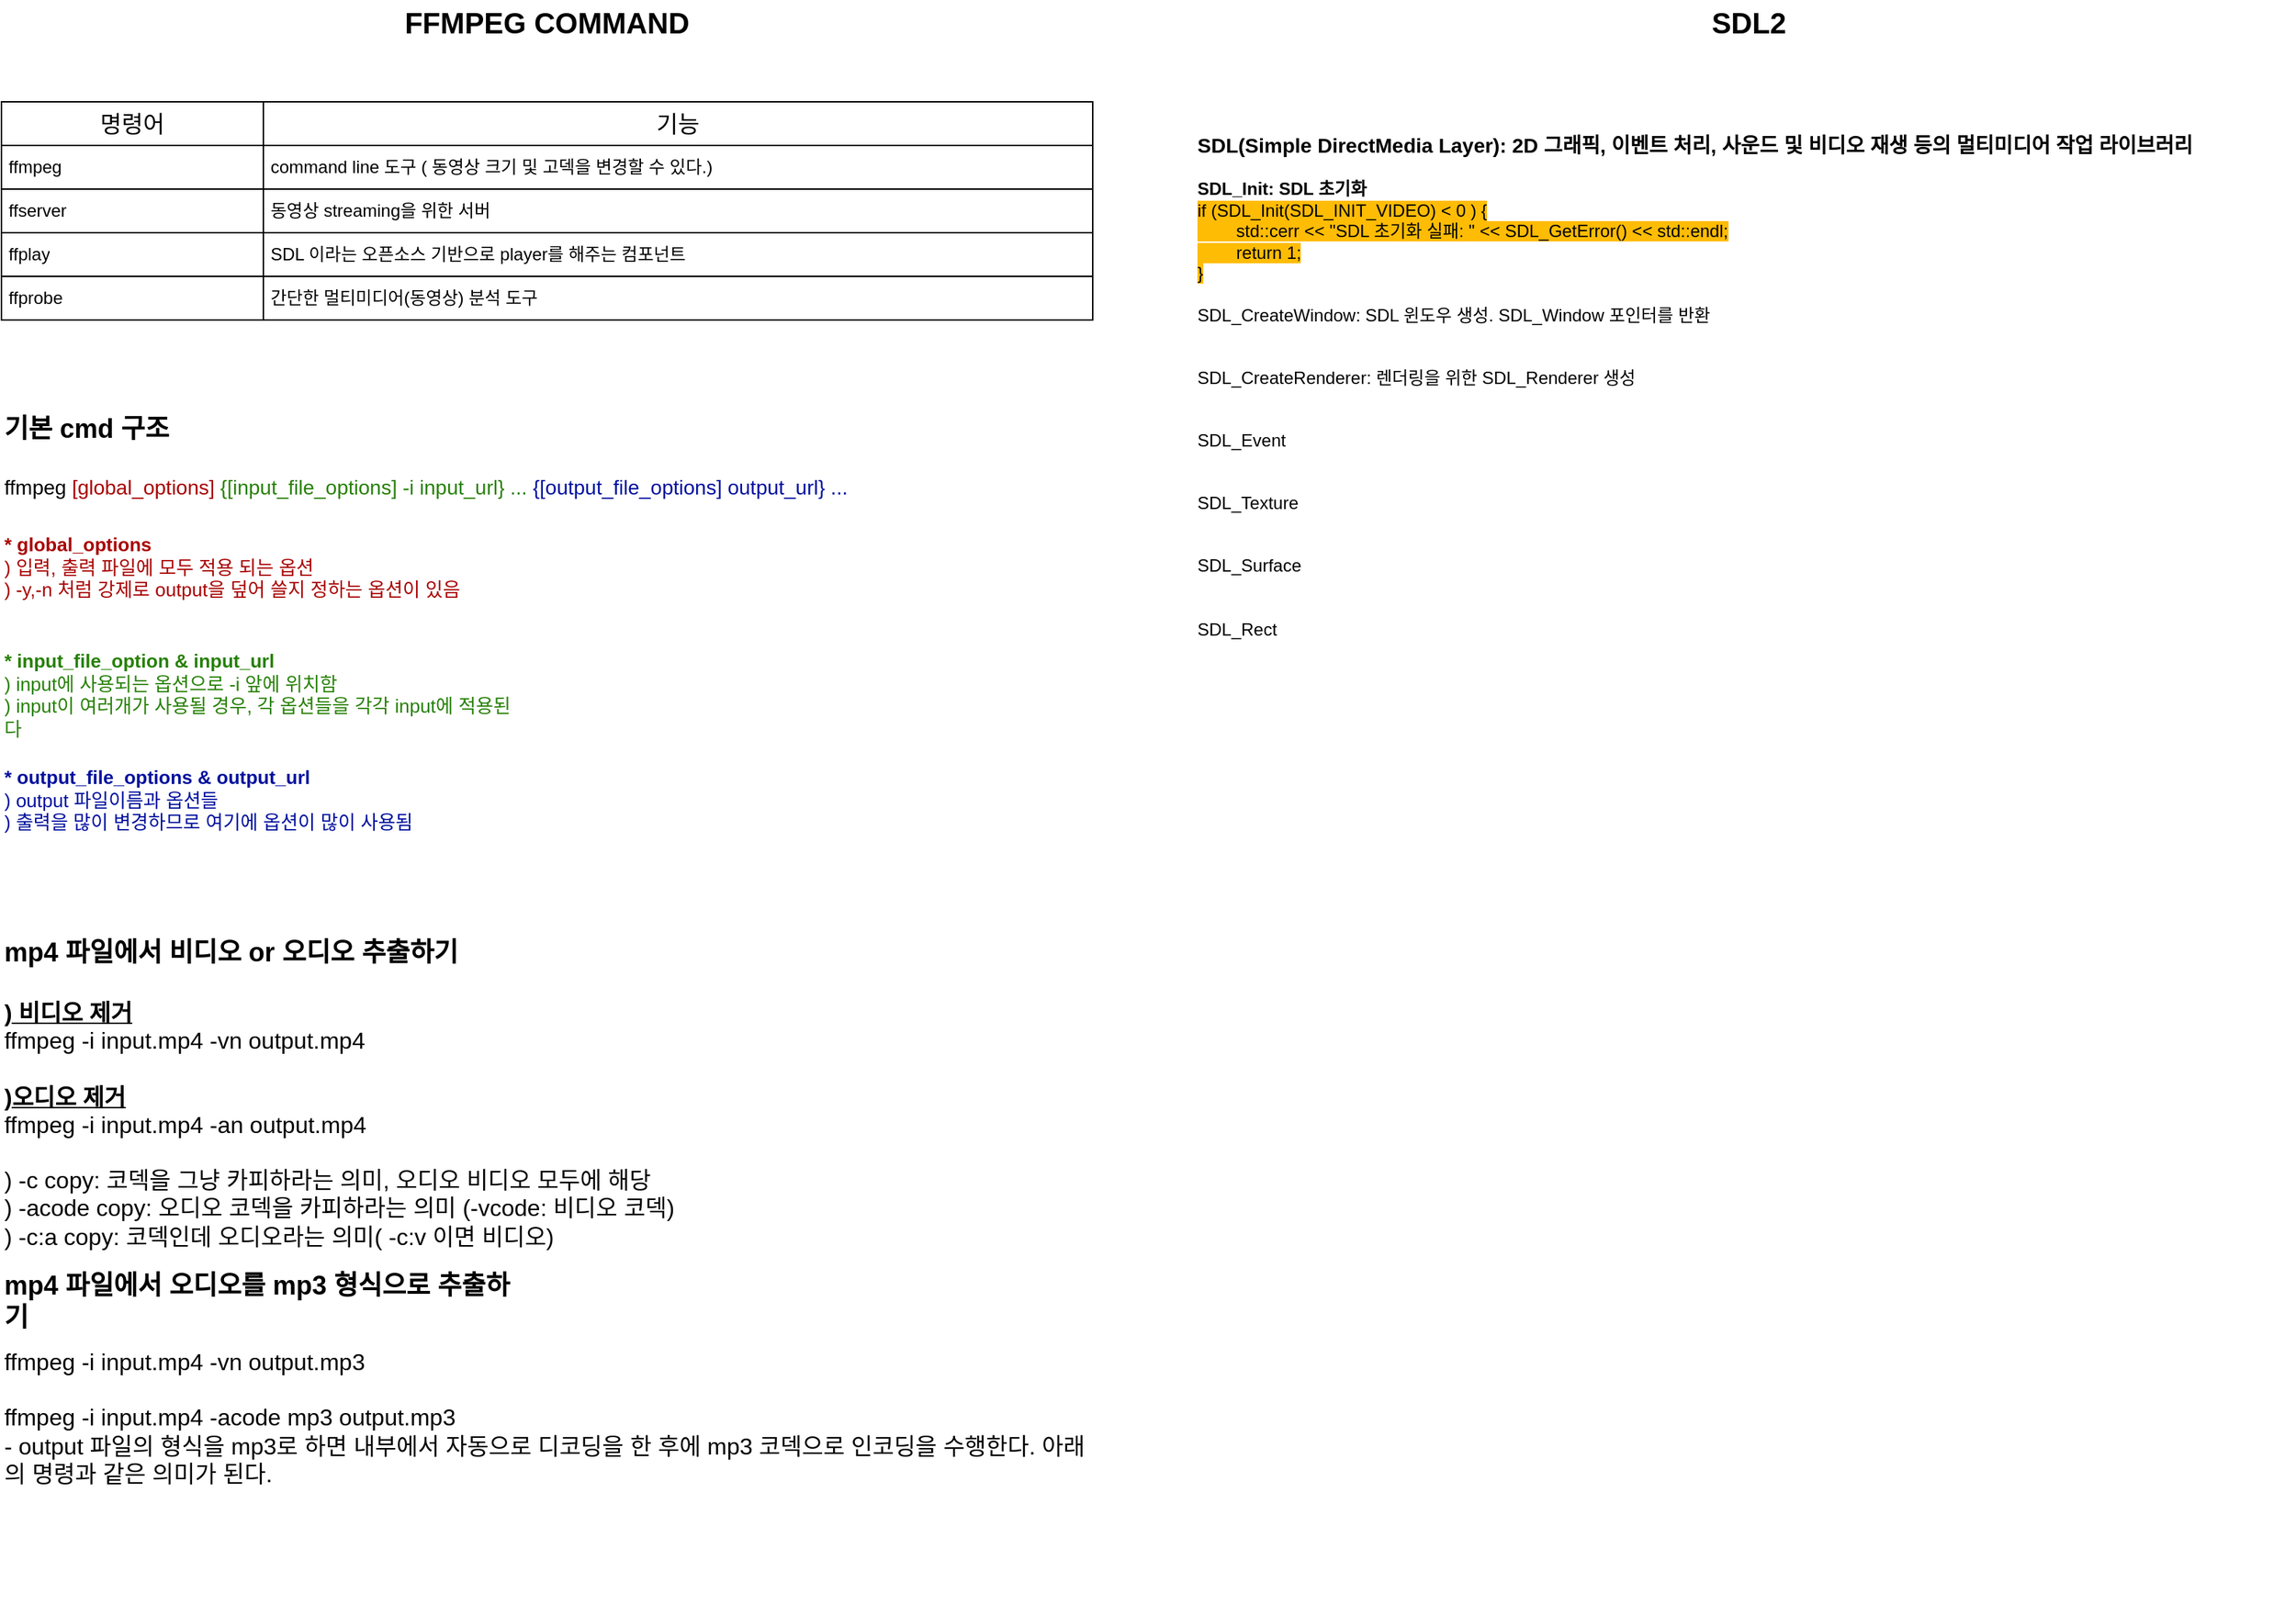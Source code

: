 <mxfile version="24.8.6">
  <diagram name="페이지-1" id="8cRWzu_WHAwFlIVNXjVE">
    <mxGraphModel dx="937" dy="610" grid="1" gridSize="10" guides="1" tooltips="1" connect="1" arrows="1" fold="1" page="1" pageScale="1" pageWidth="827" pageHeight="1169" math="0" shadow="0">
      <root>
        <mxCell id="0" />
        <mxCell id="1" parent="0" />
        <mxCell id="ptMnUIj4V_PZviKKgXDt-1" value="FFMPEG COMMAND" style="text;html=1;align=center;verticalAlign=middle;whiteSpace=wrap;rounded=0;fontSize=20;fontStyle=1" parent="1" vertex="1">
          <mxGeometry x="40" y="50" width="750" height="30" as="geometry" />
        </mxCell>
        <mxCell id="ptMnUIj4V_PZviKKgXDt-3" value="" style="shape=table;startSize=0;container=1;collapsible=0;childLayout=tableLayout;fontSize=16;perimeterSpacing=1;" parent="1" vertex="1">
          <mxGeometry x="40" y="120" width="750" height="150" as="geometry" />
        </mxCell>
        <mxCell id="ptMnUIj4V_PZviKKgXDt-4" value="" style="shape=tableRow;horizontal=0;startSize=0;swimlaneHead=0;swimlaneBody=0;strokeColor=inherit;top=0;left=0;bottom=0;right=0;collapsible=0;dropTarget=0;fillColor=none;points=[[0,0.5],[1,0.5]];portConstraint=eastwest;fontSize=16;" parent="ptMnUIj4V_PZviKKgXDt-3" vertex="1">
          <mxGeometry width="750" height="30" as="geometry" />
        </mxCell>
        <mxCell id="ptMnUIj4V_PZviKKgXDt-5" value="명령어" style="shape=partialRectangle;html=1;whiteSpace=wrap;connectable=0;strokeColor=inherit;overflow=hidden;fillColor=none;top=0;left=0;bottom=0;right=0;pointerEvents=1;fontSize=16;" parent="ptMnUIj4V_PZviKKgXDt-4" vertex="1">
          <mxGeometry width="180" height="30" as="geometry">
            <mxRectangle width="180" height="30" as="alternateBounds" />
          </mxGeometry>
        </mxCell>
        <mxCell id="ptMnUIj4V_PZviKKgXDt-6" value="기능" style="shape=partialRectangle;html=1;whiteSpace=wrap;connectable=0;strokeColor=inherit;overflow=hidden;fillColor=none;top=0;left=0;bottom=0;right=0;pointerEvents=1;fontSize=16;" parent="ptMnUIj4V_PZviKKgXDt-4" vertex="1">
          <mxGeometry x="180" width="570" height="30" as="geometry">
            <mxRectangle width="570" height="30" as="alternateBounds" />
          </mxGeometry>
        </mxCell>
        <mxCell id="ptMnUIj4V_PZviKKgXDt-8" value="" style="shape=tableRow;horizontal=0;startSize=0;swimlaneHead=0;swimlaneBody=0;strokeColor=inherit;top=0;left=0;bottom=0;right=0;collapsible=0;dropTarget=0;fillColor=none;points=[[0,0.5],[1,0.5]];portConstraint=eastwest;fontSize=16;" parent="ptMnUIj4V_PZviKKgXDt-3" vertex="1">
          <mxGeometry y="30" width="750" height="30" as="geometry" />
        </mxCell>
        <mxCell id="ptMnUIj4V_PZviKKgXDt-9" value="ffmpeg" style="shape=partialRectangle;html=1;whiteSpace=wrap;connectable=0;strokeColor=inherit;overflow=hidden;fillColor=none;top=0;left=0;bottom=0;right=0;pointerEvents=1;fontSize=12;align=left;verticalAlign=middle;spacing=5;" parent="ptMnUIj4V_PZviKKgXDt-8" vertex="1">
          <mxGeometry width="180" height="30" as="geometry">
            <mxRectangle width="180" height="30" as="alternateBounds" />
          </mxGeometry>
        </mxCell>
        <mxCell id="ptMnUIj4V_PZviKKgXDt-10" value="command line 도구 ( 동영상 크기 및 고덱을 변경할 수 있다.)" style="shape=partialRectangle;html=1;whiteSpace=wrap;connectable=0;strokeColor=inherit;overflow=hidden;fillColor=none;top=0;left=0;bottom=0;right=0;pointerEvents=1;fontSize=12;align=left;verticalAlign=middle;spacing=5;" parent="ptMnUIj4V_PZviKKgXDt-8" vertex="1">
          <mxGeometry x="180" width="570" height="30" as="geometry">
            <mxRectangle width="570" height="30" as="alternateBounds" />
          </mxGeometry>
        </mxCell>
        <mxCell id="ptMnUIj4V_PZviKKgXDt-12" value="" style="shape=tableRow;horizontal=0;startSize=0;swimlaneHead=0;swimlaneBody=0;strokeColor=inherit;top=0;left=0;bottom=0;right=0;collapsible=0;dropTarget=0;fillColor=none;points=[[0,0.5],[1,0.5]];portConstraint=eastwest;fontSize=16;" parent="ptMnUIj4V_PZviKKgXDt-3" vertex="1">
          <mxGeometry y="60" width="750" height="30" as="geometry" />
        </mxCell>
        <mxCell id="ptMnUIj4V_PZviKKgXDt-13" value="ffserver" style="shape=partialRectangle;html=1;whiteSpace=wrap;connectable=0;strokeColor=inherit;overflow=hidden;fillColor=none;top=0;left=0;bottom=0;right=0;pointerEvents=1;fontSize=12;align=left;verticalAlign=middle;spacing=5;" parent="ptMnUIj4V_PZviKKgXDt-12" vertex="1">
          <mxGeometry width="180" height="30" as="geometry">
            <mxRectangle width="180" height="30" as="alternateBounds" />
          </mxGeometry>
        </mxCell>
        <mxCell id="ptMnUIj4V_PZviKKgXDt-14" value="동영상 streaming을 위한 서버" style="shape=partialRectangle;html=1;whiteSpace=wrap;connectable=0;strokeColor=inherit;overflow=hidden;fillColor=none;top=0;left=0;bottom=0;right=0;pointerEvents=1;fontSize=12;align=left;verticalAlign=middle;spacing=5;" parent="ptMnUIj4V_PZviKKgXDt-12" vertex="1">
          <mxGeometry x="180" width="570" height="30" as="geometry">
            <mxRectangle width="570" height="30" as="alternateBounds" />
          </mxGeometry>
        </mxCell>
        <mxCell id="ptMnUIj4V_PZviKKgXDt-16" style="shape=tableRow;horizontal=0;startSize=0;swimlaneHead=0;swimlaneBody=0;strokeColor=inherit;top=0;left=0;bottom=0;right=0;collapsible=0;dropTarget=0;fillColor=none;points=[[0,0.5],[1,0.5]];portConstraint=eastwest;fontSize=16;" parent="ptMnUIj4V_PZviKKgXDt-3" vertex="1">
          <mxGeometry y="90" width="750" height="30" as="geometry" />
        </mxCell>
        <mxCell id="ptMnUIj4V_PZviKKgXDt-17" value="ffplay" style="shape=partialRectangle;html=1;whiteSpace=wrap;connectable=0;strokeColor=inherit;overflow=hidden;fillColor=none;top=0;left=0;bottom=0;right=0;pointerEvents=1;fontSize=12;align=left;verticalAlign=middle;spacing=5;" parent="ptMnUIj4V_PZviKKgXDt-16" vertex="1">
          <mxGeometry width="180" height="30" as="geometry">
            <mxRectangle width="180" height="30" as="alternateBounds" />
          </mxGeometry>
        </mxCell>
        <mxCell id="ptMnUIj4V_PZviKKgXDt-18" value="SDL 이라는 오픈소스 기반으로 player를 해주는 컴포넌트" style="shape=partialRectangle;html=1;whiteSpace=wrap;connectable=0;strokeColor=inherit;overflow=hidden;fillColor=none;top=0;left=0;bottom=0;right=0;pointerEvents=1;fontSize=12;align=left;verticalAlign=middle;spacing=5;" parent="ptMnUIj4V_PZviKKgXDt-16" vertex="1">
          <mxGeometry x="180" width="570" height="30" as="geometry">
            <mxRectangle width="570" height="30" as="alternateBounds" />
          </mxGeometry>
        </mxCell>
        <mxCell id="ptMnUIj4V_PZviKKgXDt-20" style="shape=tableRow;horizontal=0;startSize=0;swimlaneHead=0;swimlaneBody=0;strokeColor=inherit;top=0;left=0;bottom=0;right=0;collapsible=0;dropTarget=0;fillColor=none;points=[[0,0.5],[1,0.5]];portConstraint=eastwest;fontSize=16;" parent="ptMnUIj4V_PZviKKgXDt-3" vertex="1">
          <mxGeometry y="120" width="750" height="30" as="geometry" />
        </mxCell>
        <mxCell id="ptMnUIj4V_PZviKKgXDt-21" value="ffprobe" style="shape=partialRectangle;html=1;whiteSpace=wrap;connectable=0;strokeColor=inherit;overflow=hidden;fillColor=none;top=0;left=0;bottom=0;right=0;pointerEvents=1;fontSize=12;align=left;verticalAlign=middle;spacing=5;" parent="ptMnUIj4V_PZviKKgXDt-20" vertex="1">
          <mxGeometry width="180" height="30" as="geometry">
            <mxRectangle width="180" height="30" as="alternateBounds" />
          </mxGeometry>
        </mxCell>
        <mxCell id="ptMnUIj4V_PZviKKgXDt-22" value="간단한 멀티미디어(동영상) 분석 도구" style="shape=partialRectangle;html=1;whiteSpace=wrap;connectable=0;strokeColor=inherit;overflow=hidden;fillColor=none;top=0;left=0;bottom=0;right=0;pointerEvents=1;fontSize=12;align=left;verticalAlign=middle;spacing=5;" parent="ptMnUIj4V_PZviKKgXDt-20" vertex="1">
          <mxGeometry x="180" width="570" height="30" as="geometry">
            <mxRectangle width="570" height="30" as="alternateBounds" />
          </mxGeometry>
        </mxCell>
        <mxCell id="ptMnUIj4V_PZviKKgXDt-76" value="기본 cmd 구조" style="text;html=1;align=left;verticalAlign=middle;whiteSpace=wrap;rounded=0;fontSize=18;fontStyle=1" parent="1" vertex="1">
          <mxGeometry x="40" y="330" width="120" height="30" as="geometry" />
        </mxCell>
        <mxCell id="ptMnUIj4V_PZviKKgXDt-77" value="ffmpeg &lt;font color=&quot;#a80000&quot;&gt;[global_options]&lt;/font&gt; &lt;font color=&quot;#278007&quot;&gt;{[input_file_options] -i input_url} ...&lt;/font&gt; &lt;font color=&quot;#00109e&quot;&gt;{[output_file_options] output_url} ...&lt;/font&gt;" style="text;html=1;align=left;verticalAlign=middle;whiteSpace=wrap;rounded=0;fontSize=14;" parent="1" vertex="1">
          <mxGeometry x="40" y="370" width="600" height="30" as="geometry" />
        </mxCell>
        <mxCell id="ptMnUIj4V_PZviKKgXDt-78" value="&lt;b&gt;* global_options&lt;/b&gt;&lt;div style=&quot;font-size: 13px;&quot;&gt;) 입력, 출력 파일에 모두 적용 되는 옵션&lt;/div&gt;&lt;div style=&quot;font-size: 13px;&quot;&gt;) -y,-n 처럼 강제로 output을 덮어 쓸지 정하는 옵션이 있음&lt;/div&gt;" style="text;html=1;align=left;verticalAlign=top;whiteSpace=wrap;rounded=0;fontColor=#a80000;fontSize=13;" parent="1" vertex="1">
          <mxGeometry x="40" y="410" width="360" height="70" as="geometry" />
        </mxCell>
        <mxCell id="ptMnUIj4V_PZviKKgXDt-79" value="&lt;b&gt;* input_file_option &amp;amp; input_url&lt;/b&gt;&lt;div&gt;) input에 사용되는 옵션으로 -i 앞에 위치함&lt;/div&gt;&lt;div&gt;) input이 여러개가 사용될 경우, 각 옵션들을 각각 input에 적용된다&lt;/div&gt;" style="text;html=1;align=left;verticalAlign=top;whiteSpace=wrap;rounded=0;fontSize=13;fontColor=#268006;" parent="1" vertex="1">
          <mxGeometry x="40" y="490" width="360" height="70" as="geometry" />
        </mxCell>
        <mxCell id="ptMnUIj4V_PZviKKgXDt-80" value="&lt;b&gt;* output_file_options &amp;amp; output_url&lt;/b&gt;&lt;div&gt;) output 파일이름과 옵션들&lt;/div&gt;&lt;div&gt;) 출력을 많이 변경하므로 여기에 옵션이 많이 사용됨&lt;/div&gt;" style="text;html=1;align=left;verticalAlign=top;whiteSpace=wrap;rounded=0;fontSize=13;fontColor=#00109d;" parent="1" vertex="1">
          <mxGeometry x="40" y="570" width="360" height="70" as="geometry" />
        </mxCell>
        <mxCell id="xB45A97ij3tuCxRrMWK4-1" value="mp4 파일에서 비디오 or 오디오 추출하기" style="text;html=1;align=left;verticalAlign=middle;whiteSpace=wrap;rounded=0;fontSize=18;fontStyle=1" parent="1" vertex="1">
          <mxGeometry x="40" y="690" width="320" height="30" as="geometry" />
        </mxCell>
        <mxCell id="xB45A97ij3tuCxRrMWK4-2" value="&lt;b style=&quot;font-size: 16px;&quot;&gt;&lt;u&gt;) 비디오 제거&lt;/u&gt;&lt;/b&gt;&lt;div style=&quot;font-size: 16px;&quot;&gt;ffmpeg -i input.mp4 -vn output.mp4&lt;/div&gt;&lt;div style=&quot;font-size: 16px;&quot;&gt;&lt;br&gt;&lt;/div&gt;&lt;div style=&quot;font-size: 16px;&quot;&gt;&lt;b&gt;&lt;u&gt;)오디오 제거&lt;/u&gt;&lt;/b&gt;&lt;/div&gt;&lt;div style=&quot;font-size: 16px;&quot;&gt;ffmpeg -i input.mp4 -an output.mp4&lt;/div&gt;&lt;div style=&quot;font-size: 16px;&quot;&gt;&lt;br&gt;&lt;/div&gt;&lt;div style=&quot;font-size: 16px;&quot;&gt;) -c copy: 코덱을 그냥 카피하라는 의미, 오디오 비디오 모두에 해당&lt;/div&gt;&lt;div style=&quot;font-size: 16px;&quot;&gt;) -acode copy: 오디오 코덱을 카피하라는 의미 (-vcode: 비디오 코덱)&lt;/div&gt;&lt;div style=&quot;font-size: 16px;&quot;&gt;) -c:a copy: 코덱인데 오디오라는 의미( -c:v 이면 비디오)&lt;/div&gt;" style="text;html=1;align=left;verticalAlign=top;whiteSpace=wrap;rounded=0;fontSize=16;" parent="1" vertex="1">
          <mxGeometry x="40" y="730" width="500" height="190" as="geometry" />
        </mxCell>
        <mxCell id="xB45A97ij3tuCxRrMWK4-4" value="mp4 파일에서 오디오를 mp3 형식으로 추출하기" style="text;html=1;align=left;verticalAlign=middle;whiteSpace=wrap;rounded=0;fontSize=18;fontStyle=1" parent="1" vertex="1">
          <mxGeometry x="40" y="930" width="360" height="30" as="geometry" />
        </mxCell>
        <mxCell id="xB45A97ij3tuCxRrMWK4-6" value="ffmpeg -i input.mp4 -vn output.mp3&lt;div&gt;&lt;br&gt;&lt;/div&gt;&lt;div&gt;ffmpeg -i input.mp4 -acode mp3 output.mp3&lt;/div&gt;&lt;div&gt;- output 파일의 형식을 mp3로 하면 내부에서 자동으로 디코딩을 한 후에 mp3 코덱으로 인코딩을 수행한다. 아래의 명령과 같은 의미가 된다.&lt;/div&gt;&lt;div&gt;&lt;br&gt;&lt;/div&gt;&lt;div&gt;&lt;br&gt;&lt;/div&gt;" style="text;html=1;align=left;verticalAlign=top;whiteSpace=wrap;rounded=0;fontSize=16;" parent="1" vertex="1">
          <mxGeometry x="40" y="970" width="750" height="190" as="geometry" />
        </mxCell>
        <mxCell id="B-xb9QJz0Q4Br1Rd_6FL-1" value="SDL2" style="text;html=1;align=center;verticalAlign=middle;whiteSpace=wrap;rounded=0;fontSize=20;fontStyle=1" vertex="1" parent="1">
          <mxGeometry x="866" y="50" width="750" height="30" as="geometry" />
        </mxCell>
        <mxCell id="B-xb9QJz0Q4Br1Rd_6FL-2" value="&lt;div&gt;&lt;b&gt;&lt;font style=&quot;font-size: 14px;&quot;&gt;SDL(Simple DirectMedia Layer): 2D 그래픽, 이벤트 처리, 사운드 및 비디오 재생 등의 멀티미디어 작업 라이브러리&lt;/font&gt;&lt;/b&gt;&lt;/div&gt;&lt;div&gt;&lt;br&gt;&lt;/div&gt;&lt;div&gt;&lt;b&gt;SDL_Init: SDL 초기화&lt;/b&gt;&lt;/div&gt;&lt;div&gt;&lt;span style=&quot;background-color: rgb(255, 188, 5);&quot;&gt;if (SDL_Init(SDL_INIT_VIDEO) &amp;lt; 0 ) {&lt;/span&gt;&lt;/div&gt;&lt;div&gt;&lt;span style=&quot;background-color: rgb(255, 188, 5);&quot;&gt;&lt;span style=&quot;white-space: pre;&quot;&gt;&#x9;&lt;/span&gt;std::cerr &amp;lt;&amp;lt; &quot;SDL 초기화 실패: &quot; &amp;lt;&amp;lt; SDL_GetError() &amp;lt;&amp;lt; std::endl;&lt;br&gt;&lt;/span&gt;&lt;/div&gt;&lt;div&gt;&lt;span style=&quot;background-color: rgb(255, 188, 5);&quot;&gt;&lt;span style=&quot;white-space: pre;&quot;&gt;&#x9;&lt;/span&gt;return 1;&lt;br&gt;&lt;/span&gt;&lt;/div&gt;&lt;div&gt;&lt;span style=&quot;background-color: rgb(255, 188, 5);&quot;&gt;}&lt;/span&gt;&lt;/div&gt;&lt;div&gt;&lt;br&gt;&lt;/div&gt;SDL_CreateWindow: SDL 윈도우 생성. SDL_Window 포인터를 반환&lt;div&gt;&lt;br&gt;&lt;/div&gt;&lt;div&gt;&lt;br&gt;&lt;div&gt;SDL_CreateRenderer: 렌더링을 위한 SDL_Renderer 생성&lt;/div&gt;&lt;div&gt;&lt;br&gt;&lt;/div&gt;&lt;div&gt;&lt;br&gt;&lt;/div&gt;&lt;div&gt;SDL_Event&lt;/div&gt;&lt;div&gt;&lt;br&gt;&lt;/div&gt;&lt;div&gt;&lt;br&gt;&lt;/div&gt;&lt;div&gt;SDL_Texture&lt;/div&gt;&lt;div&gt;&lt;br&gt;&lt;/div&gt;&lt;div&gt;&lt;br&gt;&lt;/div&gt;&lt;div&gt;SDL_Surface&lt;/div&gt;&lt;div&gt;&lt;br&gt;&lt;/div&gt;&lt;div&gt;&lt;br&gt;&lt;/div&gt;&lt;div&gt;SDL_Rect&lt;/div&gt;&lt;/div&gt;&lt;div&gt;&lt;br&gt;&lt;/div&gt;&lt;div&gt;&lt;br&gt;&lt;/div&gt;" style="text;html=1;align=left;verticalAlign=middle;whiteSpace=wrap;rounded=0;" vertex="1" parent="1">
          <mxGeometry x="860" y="120" width="750" height="420" as="geometry" />
        </mxCell>
      </root>
    </mxGraphModel>
  </diagram>
</mxfile>
